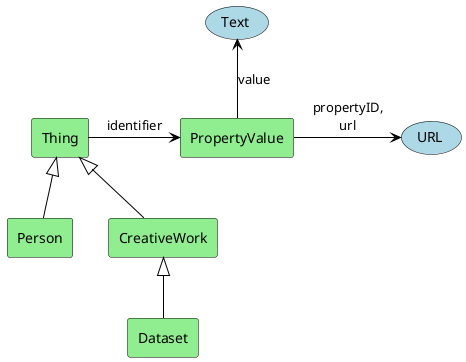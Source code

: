 @startuml

' example 6 June 2020 Y. Coene schema.org representation
' https://github.com/ESIPFed/science-on-schema.org/blob/master/guides/Dataset.md

!define Class agent
!define Property usecase

skinparam Property {
BackgroundColor LightBlue
BorderColor Black
  ArrowColor Black
  linetype Ortho
}

skinparam Class {
BackgroundColor LightGreen
BorderColor Black
ArrowColor Black
linetype Ortho
}

Class Thing
Class Person
Class Dataset
Class CreativeWork
Class PropertyValue



Thing -right-> PropertyValue : "identifier"

PropertyValue -up-> (Text) : "value"
' PropertyValue --> (URL) : "url"
PropertyValue -right-> (URL) : "propertyID,\nurl"

Thing <|-- CreativeWork
Thing <|-- Person
CreativeWork <|-- Dataset




@enduml